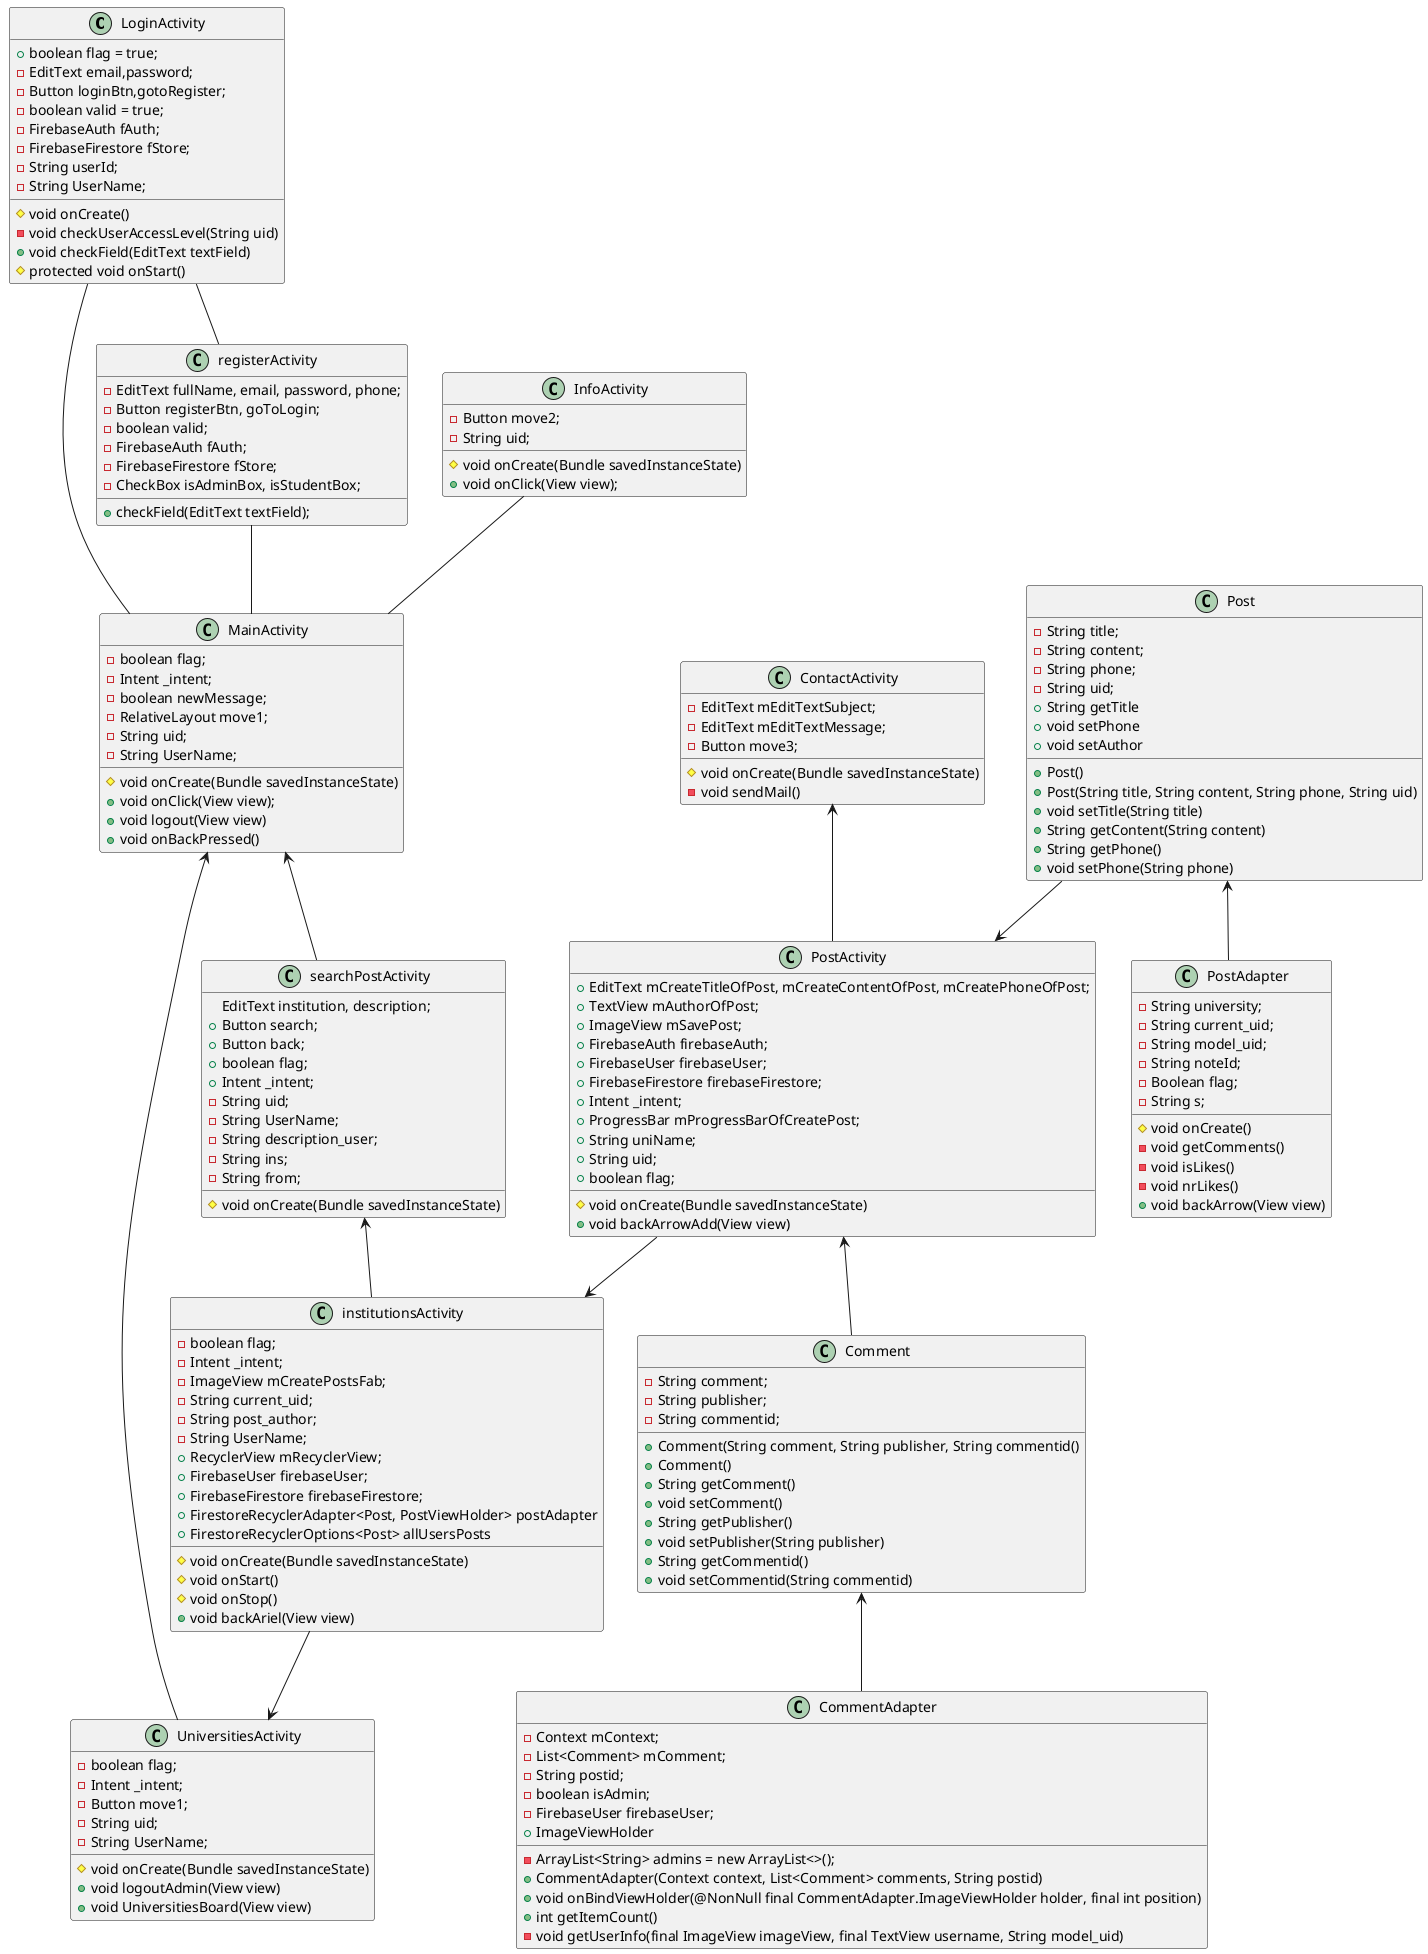 @startuml
'https://plantuml.com/activity-diagram-beta

class LoginActivity{
    + boolean flag = true;
   - EditText email,password;
    -Button loginBtn,gotoRegister;
    -boolean valid = true;
    - FirebaseAuth fAuth;
    -FirebaseFirestore fStore;
   - String userId;
    -String UserName;
    # void onCreate()
    - void checkUserAccessLevel(String uid)
     + void checkField(EditText textField)
    # protected void onStart()
}
class registerActivity{
   - EditText fullName, email, password, phone;
    - Button registerBtn, goToLogin;
    -boolean valid;
    -FirebaseAuth fAuth;
    - FirebaseFirestore fStore;
    - CheckBox isAdminBox, isStudentBox;
      +checkField(EditText textField);
}
LoginActivity -- registerActivity

registerActivity -- MainActivity
MainActivity -- LoginActivity
class MainActivity{
 -  boolean flag;
  -  Intent _intent;
   - boolean newMessage;
    - RelativeLayout move1;
    -String uid;
    - String UserName;
    # void onCreate(Bundle savedInstanceState)
    + void onClick(View view);
        + void logout(View view)
        + void onBackPressed()
}
class InfoActivity{
 - Button move2;
    - String uid;
    # void onCreate(Bundle savedInstanceState)
 + void onClick(View view);
}

InfoActivity -- MainActivity

class UniversitiesActivity{
    -boolean flag;
    -Intent _intent;
    - Button move1;
    - String uid;
    - String UserName;
    # void onCreate(Bundle savedInstanceState)
 + void logoutAdmin(View view)
+ void UniversitiesBoard(View view)
}
UniversitiesActivity --> MainActivity



class institutionsActivity{
    - boolean flag;
    - Intent _intent;
    -ImageView mCreatePostsFab;
    - String current_uid;
    - String post_author;
    - String UserName;
    + RecyclerView mRecyclerView;
   +  FirebaseUser firebaseUser;
  +   FirebaseFirestore firebaseFirestore;
   +  FirestoreRecyclerAdapter<Post, PostViewHolder> postAdapter
  + FirestoreRecyclerOptions<Post> allUsersPosts
   # void onCreate(Bundle savedInstanceState)
   # void onStart()
   # void onStop()
   + void backAriel(View view)
}
institutionsActivity --> UniversitiesActivity

class PostActivity{
  +  EditText mCreateTitleOfPost, mCreateContentOfPost, mCreatePhoneOfPost;
  + TextView mAuthorOfPost;
   + ImageView mSavePost;
   + FirebaseAuth firebaseAuth;
    +FirebaseUser firebaseUser;
    +FirebaseFirestore firebaseFirestore;
    +Intent _intent;
    + ProgressBar mProgressBarOfCreatePost;
 + String uniName;
  +  String uid;
   + boolean flag;
   # void onCreate(Bundle savedInstanceState)
 + void backArrowAdd(View view)
}
PostActivity --> institutionsActivity

class Post{
   - String title;
    - String content;
    - String phone;
    - String uid;
     + Post()
      + Post(String title, String content, String phone, String uid)
      + String getTitle
      +void setTitle(String title)
      +String getContent(String content)
      +String getPhone()
      + void setPhone(String phone)
      + void setPhone
      + void setAuthor
}

class PostAdapter{
    - String university;
    - String current_uid;
    - String model_uid;
    - String noteId;
    - Boolean flag;
   - String s;
     # void onCreate()
    - void getComments()
    - void isLikes()
     - void nrLikes()
    + void backArrow(View view)
}
Post <-- PostAdapter
Post --> PostActivity

class Comment{
    - String comment;
    - String publisher;
    - String commentid;
    + Comment(String comment, String publisher, String commentid()
    + Comment()
    + String getComment()
    + void setComment()
    + String getPublisher()
    + void setPublisher(String publisher)
    + String getCommentid()
    + void setCommentid(String commentid)
}
PostActivity <-- Comment

class CommentAdapter{
    - Context mContext;
    - List<Comment> mComment;
    - String postid;
    - boolean isAdmin;
    - ArrayList<String> admins = new ArrayList<>();
    - FirebaseUser firebaseUser;
 + CommentAdapter(Context context, List<Comment> comments, String postid)
+ void onBindViewHolder(@NonNull final CommentAdapter.ImageViewHolder holder, final int position)
+ int getItemCount()
 + ImageViewHolder
 - void getUserInfo(final ImageView imageView, final TextView username, String model_uid)
}

Comment <-- CommentAdapter

class searchPostActivity{
    EditText institution, description;
   + Button search;
    + Button back;
   + boolean flag;
   + Intent _intent;
   - String uid;
   - String UserName;
    - String description_user;
   - String ins;
  -  String from;

# void onCreate(Bundle savedInstanceState)
}

searchPostActivity  <-- institutionsActivity

 MainActivity <-- searchPostActivity

class ContactActivity{
 - EditText mEditTextSubject;
    - EditText mEditTextMessage;
    - Button move3;
# void onCreate(Bundle savedInstanceState)
- void sendMail()

}

ContactActivity <-- PostActivity

@enduml
